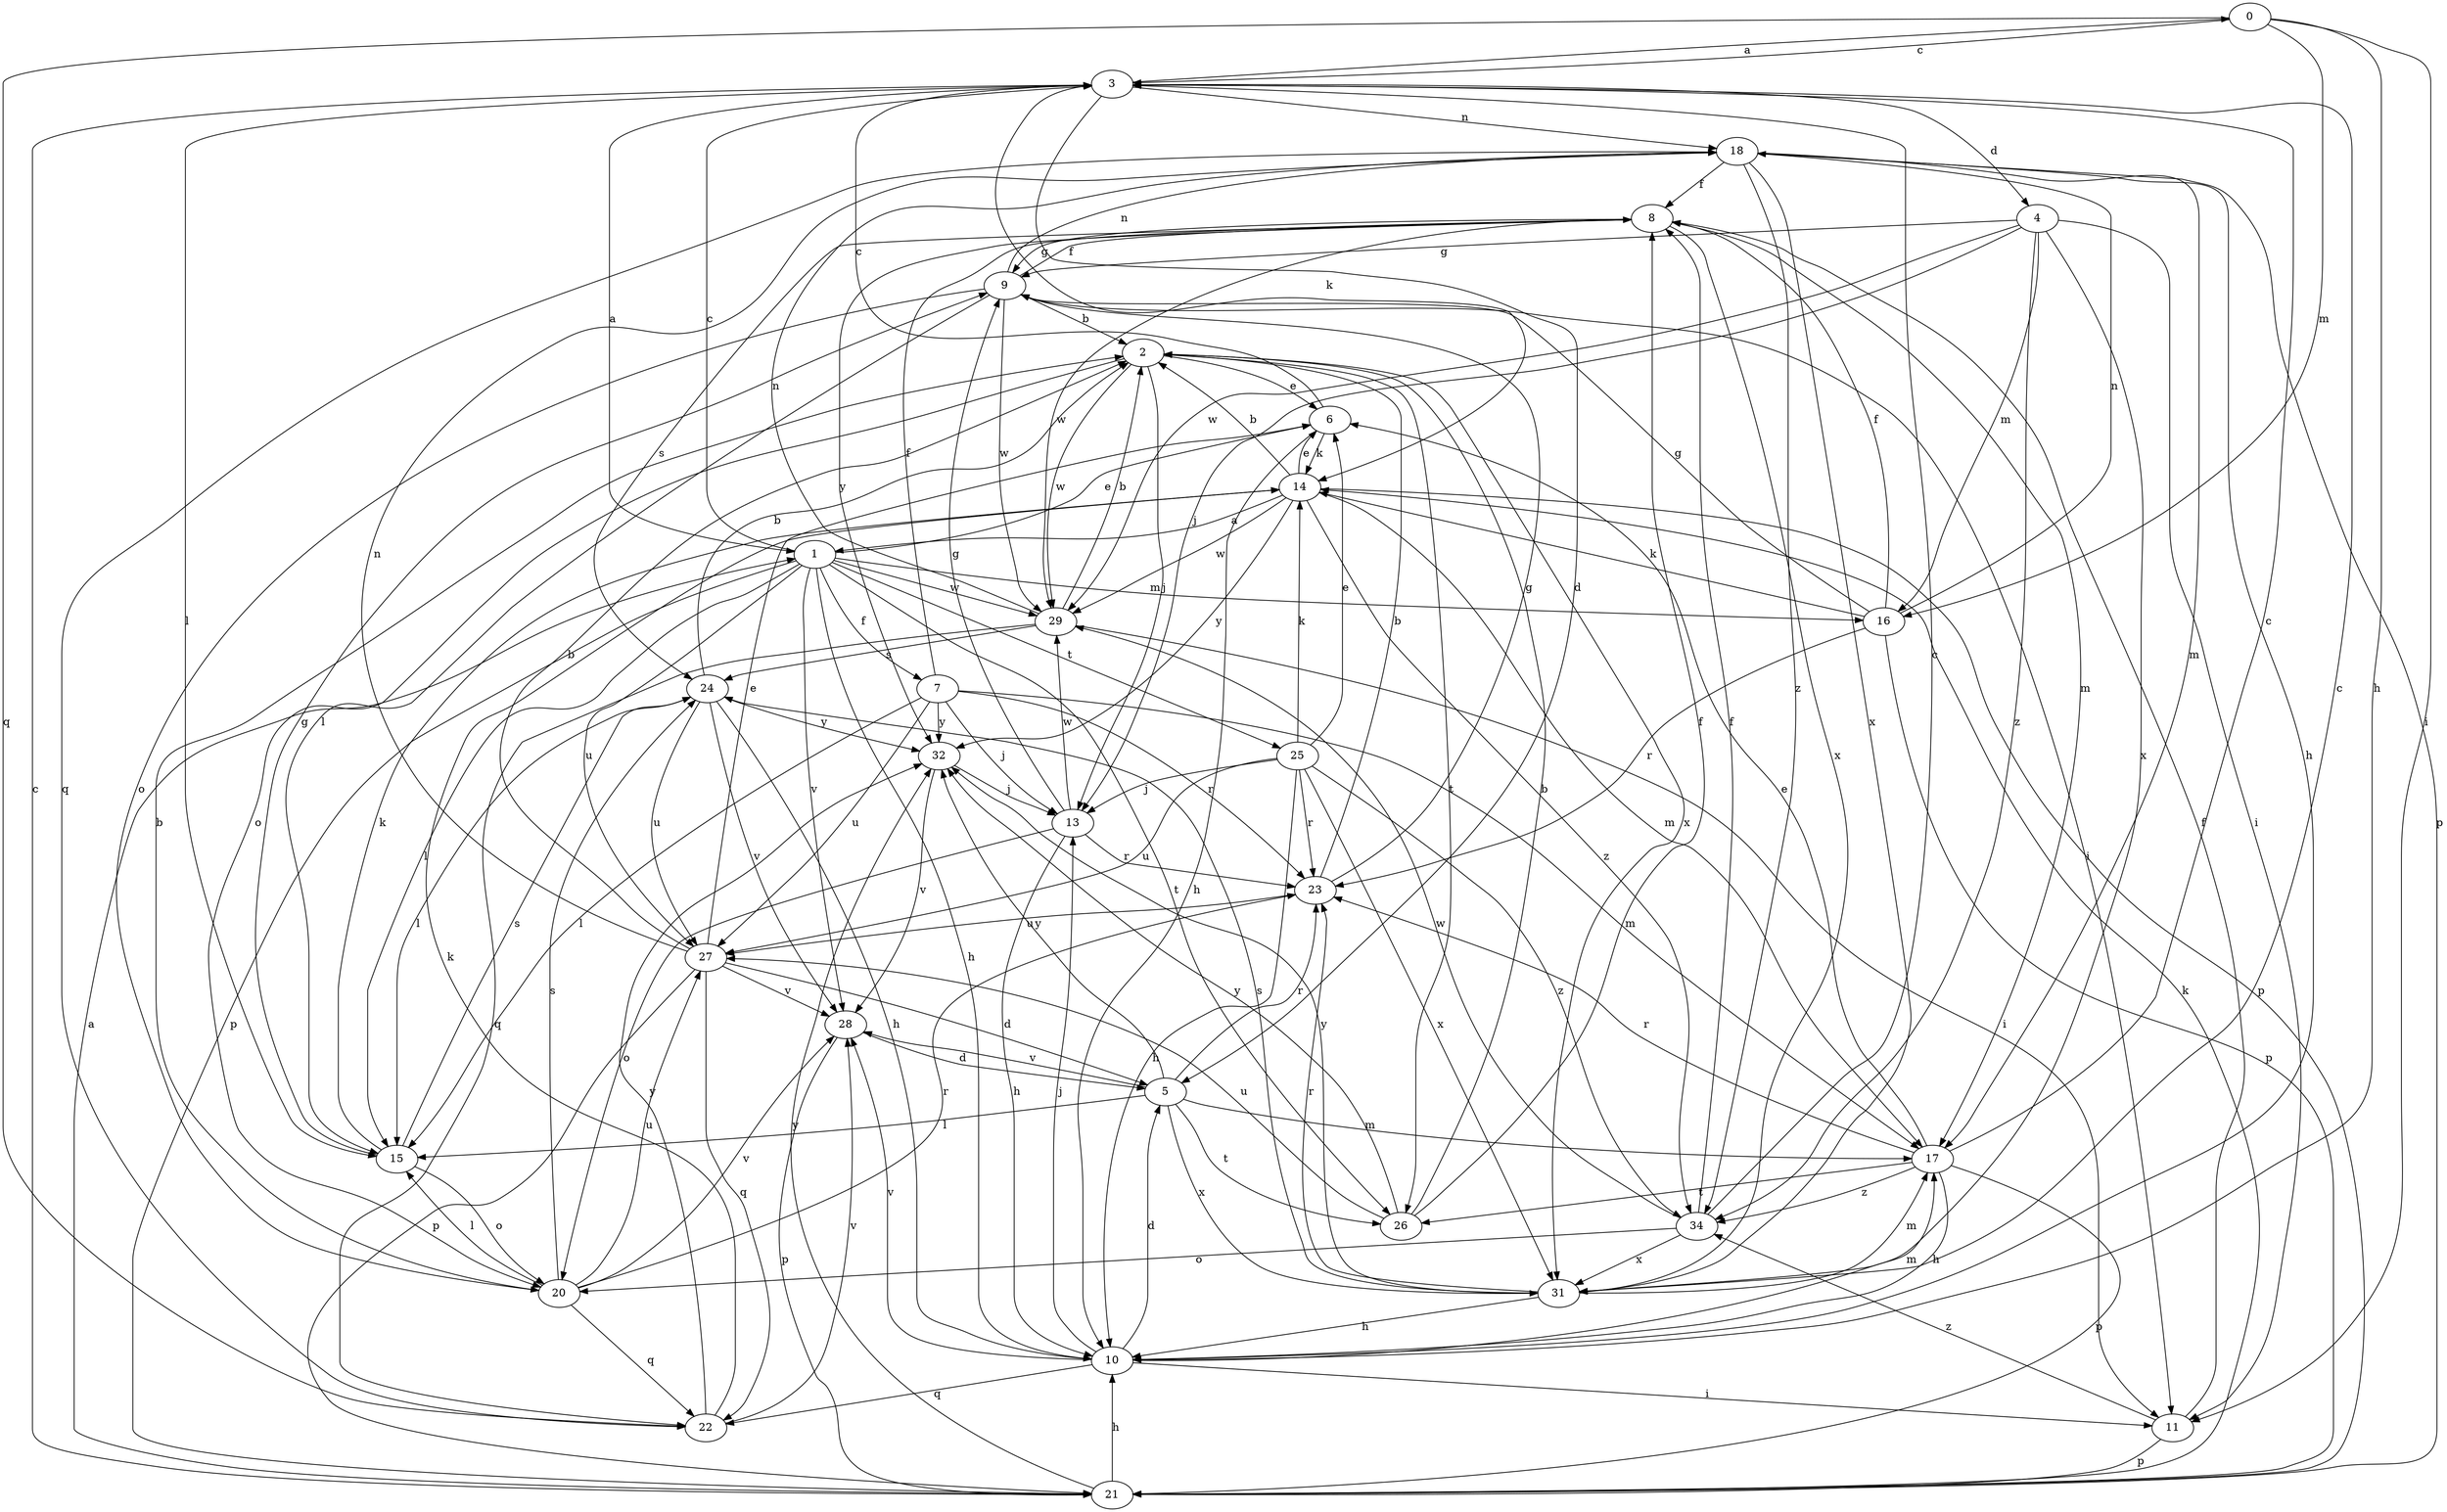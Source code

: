 strict digraph  {
0;
1;
2;
3;
4;
5;
6;
7;
8;
9;
10;
11;
13;
14;
15;
16;
17;
18;
20;
21;
22;
23;
24;
25;
26;
27;
28;
29;
31;
32;
34;
0 -> 3  [label=c];
0 -> 10  [label=h];
0 -> 11  [label=i];
0 -> 16  [label=m];
0 -> 22  [label=q];
1 -> 3  [label=c];
1 -> 6  [label=e];
1 -> 7  [label=f];
1 -> 10  [label=h];
1 -> 15  [label=l];
1 -> 16  [label=m];
1 -> 21  [label=p];
1 -> 25  [label=t];
1 -> 26  [label=t];
1 -> 27  [label=u];
1 -> 28  [label=v];
1 -> 29  [label=w];
2 -> 6  [label=e];
2 -> 13  [label=j];
2 -> 20  [label=o];
2 -> 26  [label=t];
2 -> 29  [label=w];
2 -> 31  [label=x];
3 -> 0  [label=a];
3 -> 1  [label=a];
3 -> 4  [label=d];
3 -> 5  [label=d];
3 -> 14  [label=k];
3 -> 15  [label=l];
3 -> 18  [label=n];
4 -> 9  [label=g];
4 -> 11  [label=i];
4 -> 13  [label=j];
4 -> 16  [label=m];
4 -> 29  [label=w];
4 -> 31  [label=x];
4 -> 34  [label=z];
5 -> 15  [label=l];
5 -> 17  [label=m];
5 -> 23  [label=r];
5 -> 26  [label=t];
5 -> 28  [label=v];
5 -> 31  [label=x];
5 -> 32  [label=y];
6 -> 3  [label=c];
6 -> 10  [label=h];
6 -> 14  [label=k];
7 -> 8  [label=f];
7 -> 13  [label=j];
7 -> 15  [label=l];
7 -> 17  [label=m];
7 -> 23  [label=r];
7 -> 27  [label=u];
7 -> 32  [label=y];
8 -> 9  [label=g];
8 -> 17  [label=m];
8 -> 24  [label=s];
8 -> 29  [label=w];
8 -> 31  [label=x];
8 -> 32  [label=y];
9 -> 2  [label=b];
9 -> 8  [label=f];
9 -> 11  [label=i];
9 -> 15  [label=l];
9 -> 18  [label=n];
9 -> 20  [label=o];
9 -> 29  [label=w];
10 -> 5  [label=d];
10 -> 11  [label=i];
10 -> 13  [label=j];
10 -> 17  [label=m];
10 -> 22  [label=q];
10 -> 28  [label=v];
11 -> 8  [label=f];
11 -> 21  [label=p];
11 -> 34  [label=z];
13 -> 9  [label=g];
13 -> 10  [label=h];
13 -> 20  [label=o];
13 -> 23  [label=r];
13 -> 29  [label=w];
14 -> 1  [label=a];
14 -> 2  [label=b];
14 -> 6  [label=e];
14 -> 17  [label=m];
14 -> 21  [label=p];
14 -> 29  [label=w];
14 -> 32  [label=y];
14 -> 34  [label=z];
15 -> 9  [label=g];
15 -> 14  [label=k];
15 -> 20  [label=o];
15 -> 24  [label=s];
16 -> 8  [label=f];
16 -> 9  [label=g];
16 -> 14  [label=k];
16 -> 18  [label=n];
16 -> 21  [label=p];
16 -> 23  [label=r];
17 -> 3  [label=c];
17 -> 6  [label=e];
17 -> 10  [label=h];
17 -> 21  [label=p];
17 -> 23  [label=r];
17 -> 26  [label=t];
17 -> 34  [label=z];
18 -> 8  [label=f];
18 -> 10  [label=h];
18 -> 17  [label=m];
18 -> 21  [label=p];
18 -> 22  [label=q];
18 -> 31  [label=x];
18 -> 34  [label=z];
20 -> 2  [label=b];
20 -> 15  [label=l];
20 -> 22  [label=q];
20 -> 23  [label=r];
20 -> 24  [label=s];
20 -> 27  [label=u];
20 -> 28  [label=v];
21 -> 1  [label=a];
21 -> 3  [label=c];
21 -> 10  [label=h];
21 -> 14  [label=k];
21 -> 32  [label=y];
22 -> 14  [label=k];
22 -> 28  [label=v];
22 -> 32  [label=y];
23 -> 2  [label=b];
23 -> 9  [label=g];
23 -> 27  [label=u];
24 -> 2  [label=b];
24 -> 10  [label=h];
24 -> 15  [label=l];
24 -> 27  [label=u];
24 -> 28  [label=v];
24 -> 32  [label=y];
25 -> 6  [label=e];
25 -> 10  [label=h];
25 -> 13  [label=j];
25 -> 14  [label=k];
25 -> 23  [label=r];
25 -> 27  [label=u];
25 -> 31  [label=x];
25 -> 34  [label=z];
26 -> 2  [label=b];
26 -> 8  [label=f];
26 -> 27  [label=u];
26 -> 32  [label=y];
27 -> 2  [label=b];
27 -> 5  [label=d];
27 -> 6  [label=e];
27 -> 18  [label=n];
27 -> 21  [label=p];
27 -> 22  [label=q];
27 -> 28  [label=v];
28 -> 5  [label=d];
28 -> 21  [label=p];
29 -> 2  [label=b];
29 -> 11  [label=i];
29 -> 18  [label=n];
29 -> 22  [label=q];
29 -> 24  [label=s];
31 -> 3  [label=c];
31 -> 10  [label=h];
31 -> 17  [label=m];
31 -> 23  [label=r];
31 -> 24  [label=s];
31 -> 32  [label=y];
32 -> 13  [label=j];
32 -> 28  [label=v];
34 -> 3  [label=c];
34 -> 8  [label=f];
34 -> 20  [label=o];
34 -> 29  [label=w];
34 -> 31  [label=x];
}
